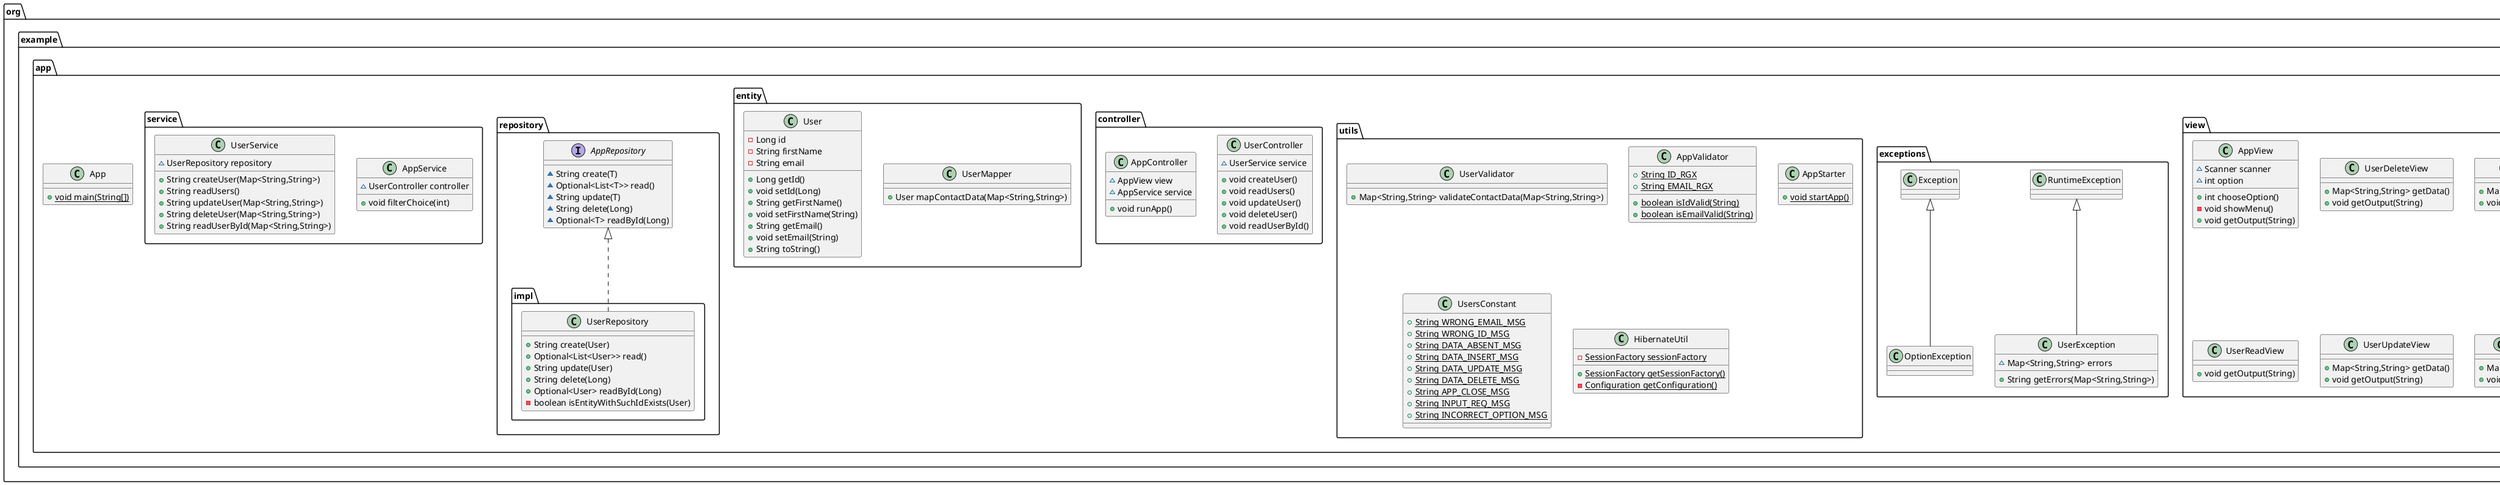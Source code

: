 @startuml
class org.example.app.view.AppView {
~ Scanner scanner
~ int option
+ int chooseOption()
- void showMenu()
+ void getOutput(String)
}


class org.example.app.exceptions.UserException {
~ Map<String,String> errors
+ String getErrors(Map<String,String>)
}


class org.example.app.utils.UserValidator {
+ Map<String,String> validateContactData(Map<String,String>)
}

class org.example.app.view.UserDeleteView {
+ Map<String,String> getData()
+ void getOutput(String)
}

class org.example.app.App {
+ {static} void main(String[])
}

class org.example.app.view.UserCreateView {
+ Map<String,String> getData()
+ void getOutput(String)
}

class org.example.app.view.UserReadView {
+ void getOutput(String)
}

class org.example.app.utils.AppValidator {
+ {static} String ID_RGX
+ {static} String EMAIL_RGX
+ {static} boolean isIdValid(String)
+ {static} boolean isEmailValid(String)
}


class org.example.app.utils.AppStarter {
+ {static} void startApp()
}

class org.example.app.view.UserUpdateView {
+ Map<String,String> getData()
+ void getOutput(String)
}

class org.example.app.controller.UserController {
~ UserService service
+ void createUser()
+ void readUsers()
+ void updateUser()
+ void deleteUser()
+ void readUserById()
}


class org.example.app.utils.UsersConstant {
+ {static} String WRONG_EMAIL_MSG
+ {static} String WRONG_ID_MSG
+ {static} String DATA_ABSENT_MSG
+ {static} String DATA_INSERT_MSG
+ {static} String DATA_UPDATE_MSG
+ {static} String DATA_DELETE_MSG
+ {static} String APP_CLOSE_MSG
+ {static} String INPUT_REQ_MSG
+ {static} String INCORRECT_OPTION_MSG
}

class org.example.app.utils.HibernateUtil {
- {static} SessionFactory sessionFactory
+ {static} SessionFactory getSessionFactory()
- {static} Configuration getConfiguration()
}


class org.example.app.controller.AppController {
~ AppView view
~ AppService service
+ void runApp()
}


class org.example.app.exceptions.OptionException {
}
class org.example.app.entity.UserMapper {
+ User mapContactData(Map<String,String>)
}

interface org.example.app.repository.AppRepository {
~ String create(T)
~ Optional<List<T>> read()
~ String update(T)
~ String delete(Long)
~ Optional<T> readById(Long)
}

class org.example.app.service.AppService {
~ UserController controller
+ void filterChoice(int)
}


class org.example.app.entity.User {
- Long id
- String firstName
- String email
+ Long getId()
+ void setId(Long)
+ String getFirstName()
+ void setFirstName(String)
+ String getEmail()
+ void setEmail(String)
+ String toString()
}


class org.example.app.service.UserService {
~ UserRepository repository
+ String createUser(Map<String,String>)
+ String readUsers()
+ String updateUser(Map<String,String>)
+ String deleteUser(Map<String,String>)
+ String readUserById(Map<String,String>)
}


class org.example.app.repository.impl.UserRepository {
+ String create(User)
+ Optional<List<User>> read()
+ String update(User)
+ String delete(Long)
+ Optional<User> readById(Long)
- boolean isEntityWithSuchIdExists(User)
}

class org.example.app.view.UserReadByIdView {
+ Map<String,String> getData()
+ void getOutput(String)
}



org.example.app.exceptions.RuntimeException <|-- org.example.app.exceptions.UserException
org.example.app.exceptions.Exception <|-- org.example.app.exceptions.OptionException
org.example.app.repository.AppRepository <|.. org.example.app.repository.impl.UserRepository
@enduml